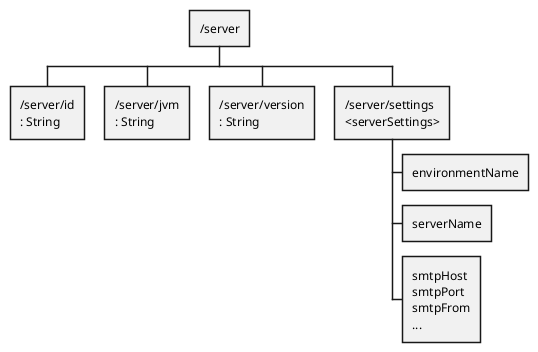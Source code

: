 @startwbs
* /server
** /server/id\n: String
** /server/jvm\n: String
** /server/version\n: String
** /server/settings\n<serverSettings>
*** environmentName
*** serverName
*** smtpHost\nsmtpPort\nsmtpFrom\n...
@endwbs
